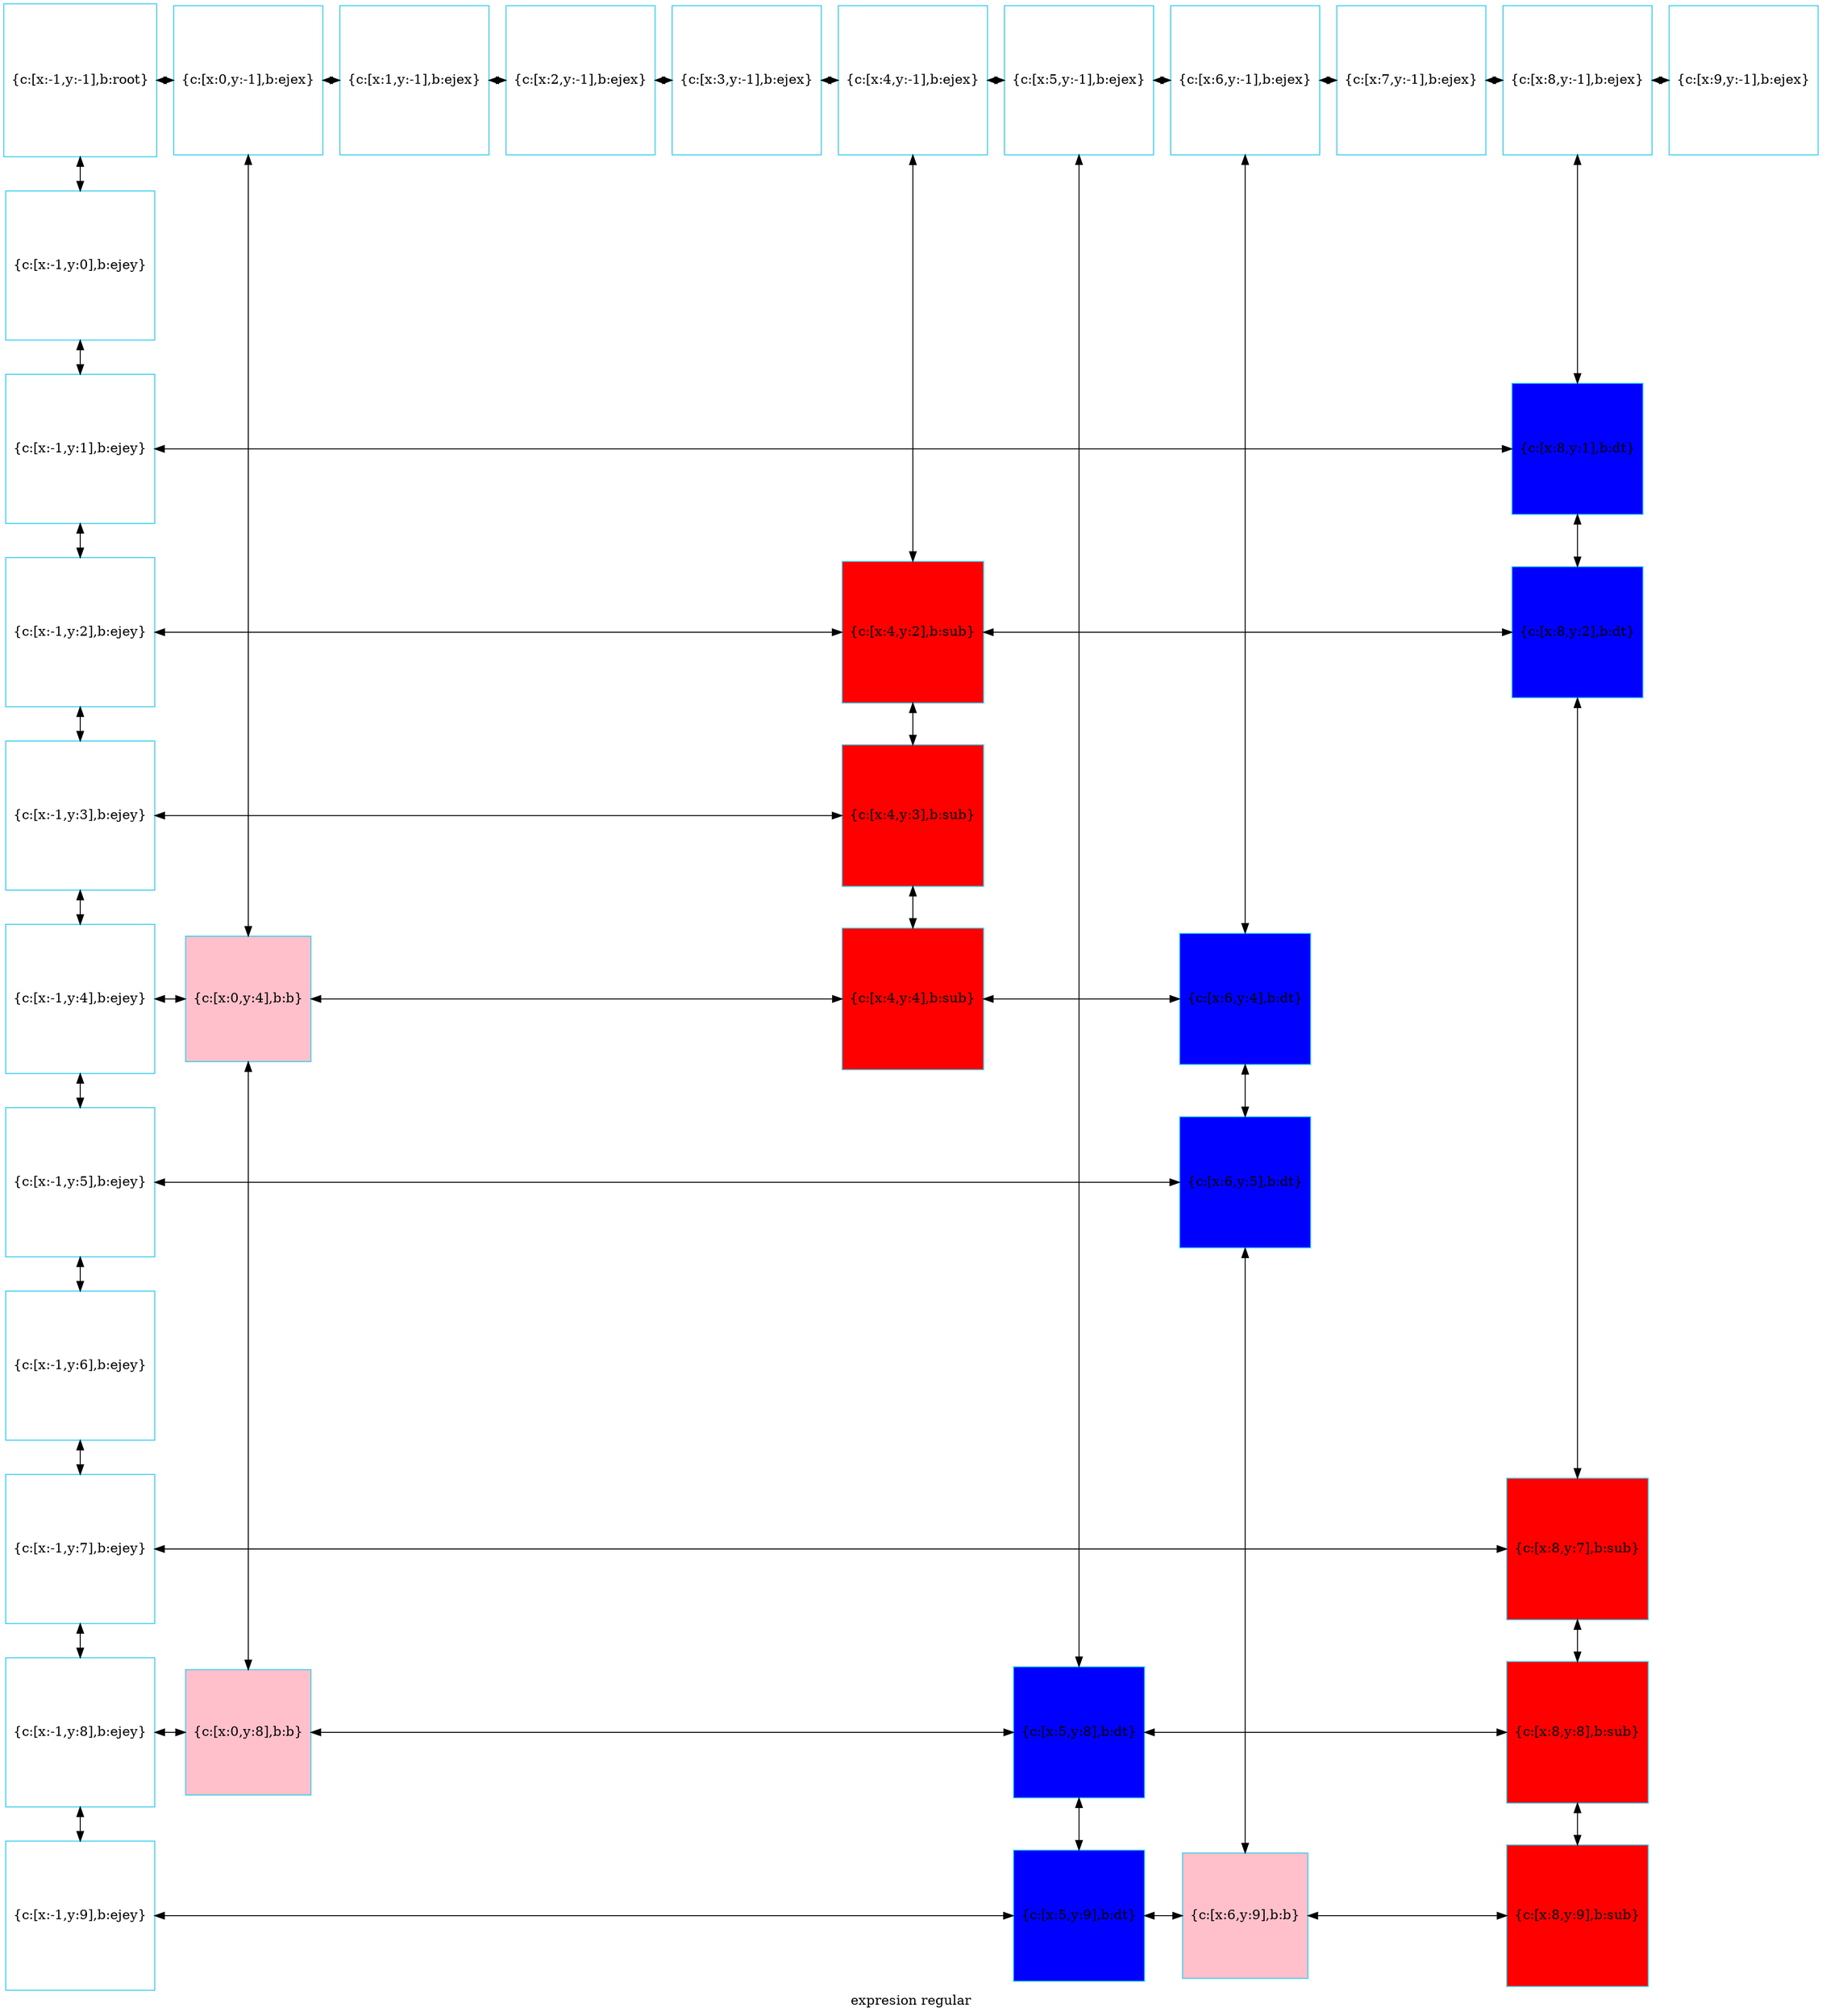 digraph G
{label="expresion regular"
        node[shape = square]
        node[style = filled]
        node[fillcolor = "#EEEEE"]
        node[color = "#EEEEE"]
        node[color = "#31CEF0"]

1075654617360[label="{c:[x:-1,y:-1],b:root}",fillcolor = "white"]
1075654617504[label="{c:[x:0,y:-1],b:ejex}",fillcolor = "white"]
1075654617648[label="{c:[x:1,y:-1],b:ejex}",fillcolor = "white"]
1075654617792[label="{c:[x:2,y:-1],b:ejex}",fillcolor = "white"]
1075654617936[label="{c:[x:3,y:-1],b:ejex}",fillcolor = "white"]
1075654618080[label="{c:[x:4,y:-1],b:ejex}",fillcolor = "white"]
1075654618224[label="{c:[x:5,y:-1],b:ejex}",fillcolor = "white"]
1075654618368[label="{c:[x:6,y:-1],b:ejex}",fillcolor = "white"]
1075654618512[label="{c:[x:7,y:-1],b:ejex}",fillcolor = "white"]
1075654618656[label="{c:[x:8,y:-1],b:ejex}",fillcolor = "white"]
1075654618800[label="{c:[x:9,y:-1],b:ejex}",fillcolor = "white"]
1075654618944[label="{c:[x:-1,y:0],b:ejey}",fillcolor = "white"]
1075654619088[label="{c:[x:-1,y:1],b:ejey}",fillcolor = "white"]
1075654644400[label="{c:[x:8,y:1],b:dt}",fillcolor = "blue"]
1075654631584[label="{c:[x:-1,y:2],b:ejey}",fillcolor = "white"]
1075654634128[label="{c:[x:4,y:2],b:sub}",fillcolor = "red"]
1075654644736[label="{c:[x:8,y:2],b:dt}",fillcolor = "blue"]
1075654631728[label="{c:[x:-1,y:3],b:ejey}",fillcolor = "white"]
1075654634464[label="{c:[x:4,y:3],b:sub}",fillcolor = "red"]
1075654631872[label="{c:[x:-1,y:4],b:ejey}",fillcolor = "white"]
1075654646800[label="{c:[x:0,y:4],b:b}",fillcolor = "pink"]
1075654634800[label="{c:[x:4,y:4],b:sub}",fillcolor = "red"]
1075654645744[label="{c:[x:6,y:4],b:dt}",fillcolor = "blue"]
1075654632016[label="{c:[x:-1,y:5],b:ejey}",fillcolor = "white"]
1075654646080[label="{c:[x:6,y:5],b:dt}",fillcolor = "blue"]
1075654632160[label="{c:[x:-1,y:6],b:ejey}",fillcolor = "white"]
1075654632304[label="{c:[x:-1,y:7],b:ejey}",fillcolor = "white"]
1075654635376[label="{c:[x:8,y:7],b:sub}",fillcolor = "red"]
1075654632448[label="{c:[x:-1,y:8],b:ejey}",fillcolor = "white"]
1075654646416[label="{c:[x:0,y:8],b:b}",fillcolor = "pink"]
1075654645408[label="{c:[x:5,y:8],b:dt}",fillcolor = "blue"]
1075654635232[label="{c:[x:8,y:8],b:sub}",fillcolor = "red"]
1075654632592[label="{c:[x:-1,y:9],b:ejey}",fillcolor = "white"]
1075654645168[label="{c:[x:5,y:9],b:dt}",fillcolor = "blue"]
1075654647424[label="{c:[x:6,y:9],b:b}",fillcolor = "pink"]
1075654644064[label="{c:[x:8,y:9],b:sub}",fillcolor = "red"]
1075654617360->1075654618944[dir = both];
1075654618944->1075654619088[dir = both];
1075654619088->1075654631584[dir = both];
1075654631584->1075654631728[dir = both];
1075654631728->1075654631872[dir = both];
1075654631872->1075654632016[dir = both];
1075654632016->1075654632160[dir = both];
1075654632160->1075654632304[dir = both];
1075654632304->1075654632448[dir = both];
1075654632448->1075654632592[dir = both];
1075654617504->1075654646800[dir = both];
1075654646800->1075654646416[dir = both];
1075654618080->1075654634128[dir = both];
1075654634128->1075654634464[dir = both];
1075654634464->1075654634800[dir = both];
1075654618224->1075654645408[dir = both];
1075654645408->1075654645168[dir = both];
1075654618368->1075654645744[dir = both];
1075654645744->1075654646080[dir = both];
1075654646080->1075654647424[dir = both];
1075654618656->1075654644400[dir = both];
1075654644400->1075654644736[dir = both];
1075654644736->1075654635376[dir = both];
1075654635376->1075654635232[dir = both];
1075654635232->1075654644064[dir = both];
1075654617360->1075654617504[dir = both];
1075654617504->1075654617648[dir = both];
1075654617648->1075654617792[dir = both];
1075654617792->1075654617936[dir = both];
1075654617936->1075654618080[dir = both];
1075654618080->1075654618224[dir = both];
1075654618224->1075654618368[dir = both];
1075654618368->1075654618512[dir = both];
1075654618512->1075654618656[dir = both];
1075654618656->1075654618800[dir = both];
1075654619088->1075654644400[constraint=false,dir = both];
1075654631584->1075654634128[constraint=false,dir = both];
1075654634128->1075654644736[constraint=false,dir = both];
1075654631728->1075654634464[constraint=false,dir = both];
1075654631872->1075654646800[constraint=false,dir = both];
1075654646800->1075654634800[constraint=false,dir = both];
1075654634800->1075654645744[constraint=false,dir = both];
1075654632016->1075654646080[constraint=false,dir = both];
1075654632304->1075654635376[constraint=false,dir = both];
1075654632448->1075654646416[constraint=false,dir = both];
1075654646416->1075654645408[constraint=false,dir = both];
1075654645408->1075654635232[constraint=false,dir = both];
1075654632592->1075654645168[constraint=false,dir = both];
1075654645168->1075654647424[constraint=false,dir = both];
1075654647424->1075654644064[constraint=false,dir = both];
 {rank=same; 1075654617360;1075654617504;1075654617648;1075654617792;1075654617936;1075654618080;1075654618224;1075654618368;1075654618512;1075654618656;1075654618800;}
 {rank=same; 1075654618944;}
 {rank=same; 1075654619088;1075654644400;}
 {rank=same; 1075654631584;1075654634128;1075654644736;}
 {rank=same; 1075654631728;1075654634464;}
 {rank=same; 1075654631872;1075654646800;1075654634800;1075654645744;}
 {rank=same; 1075654632016;1075654646080;}
 {rank=same; 1075654632160;}
 {rank=same; 1075654632304;1075654635376;}
 {rank=same; 1075654632448;1075654646416;1075654645408;1075654635232;}
 {rank=same; 1075654632592;1075654645168;1075654647424;1075654644064;}
}